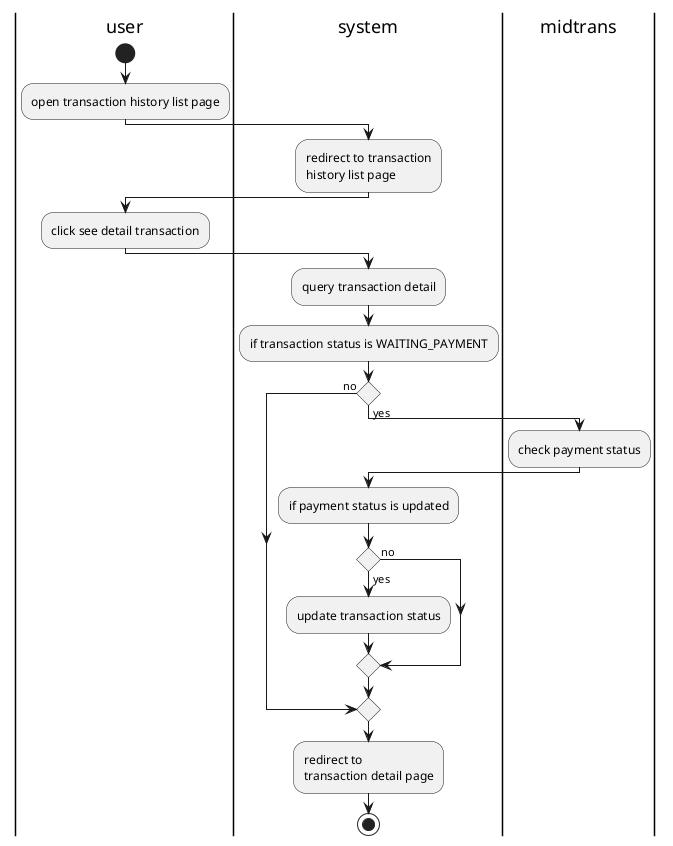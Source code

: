 @startuml view transaction detail

|user|
start
:open transaction history list page;
|system|
:redirect to transaction\nhistory list page;
|user|
:click see detail transaction;
|system|
:query transaction detail;
:if transaction status is WAITING_PAYMENT;
if () then (yes)
    |midtrans|
    :check payment status;
    |system|
    :if payment status is updated;
    if () then (yes)
        :update transaction status;
    else (no)
    endif
else (no)
endif

:redirect to 
transaction detail page;
stop

@enduml